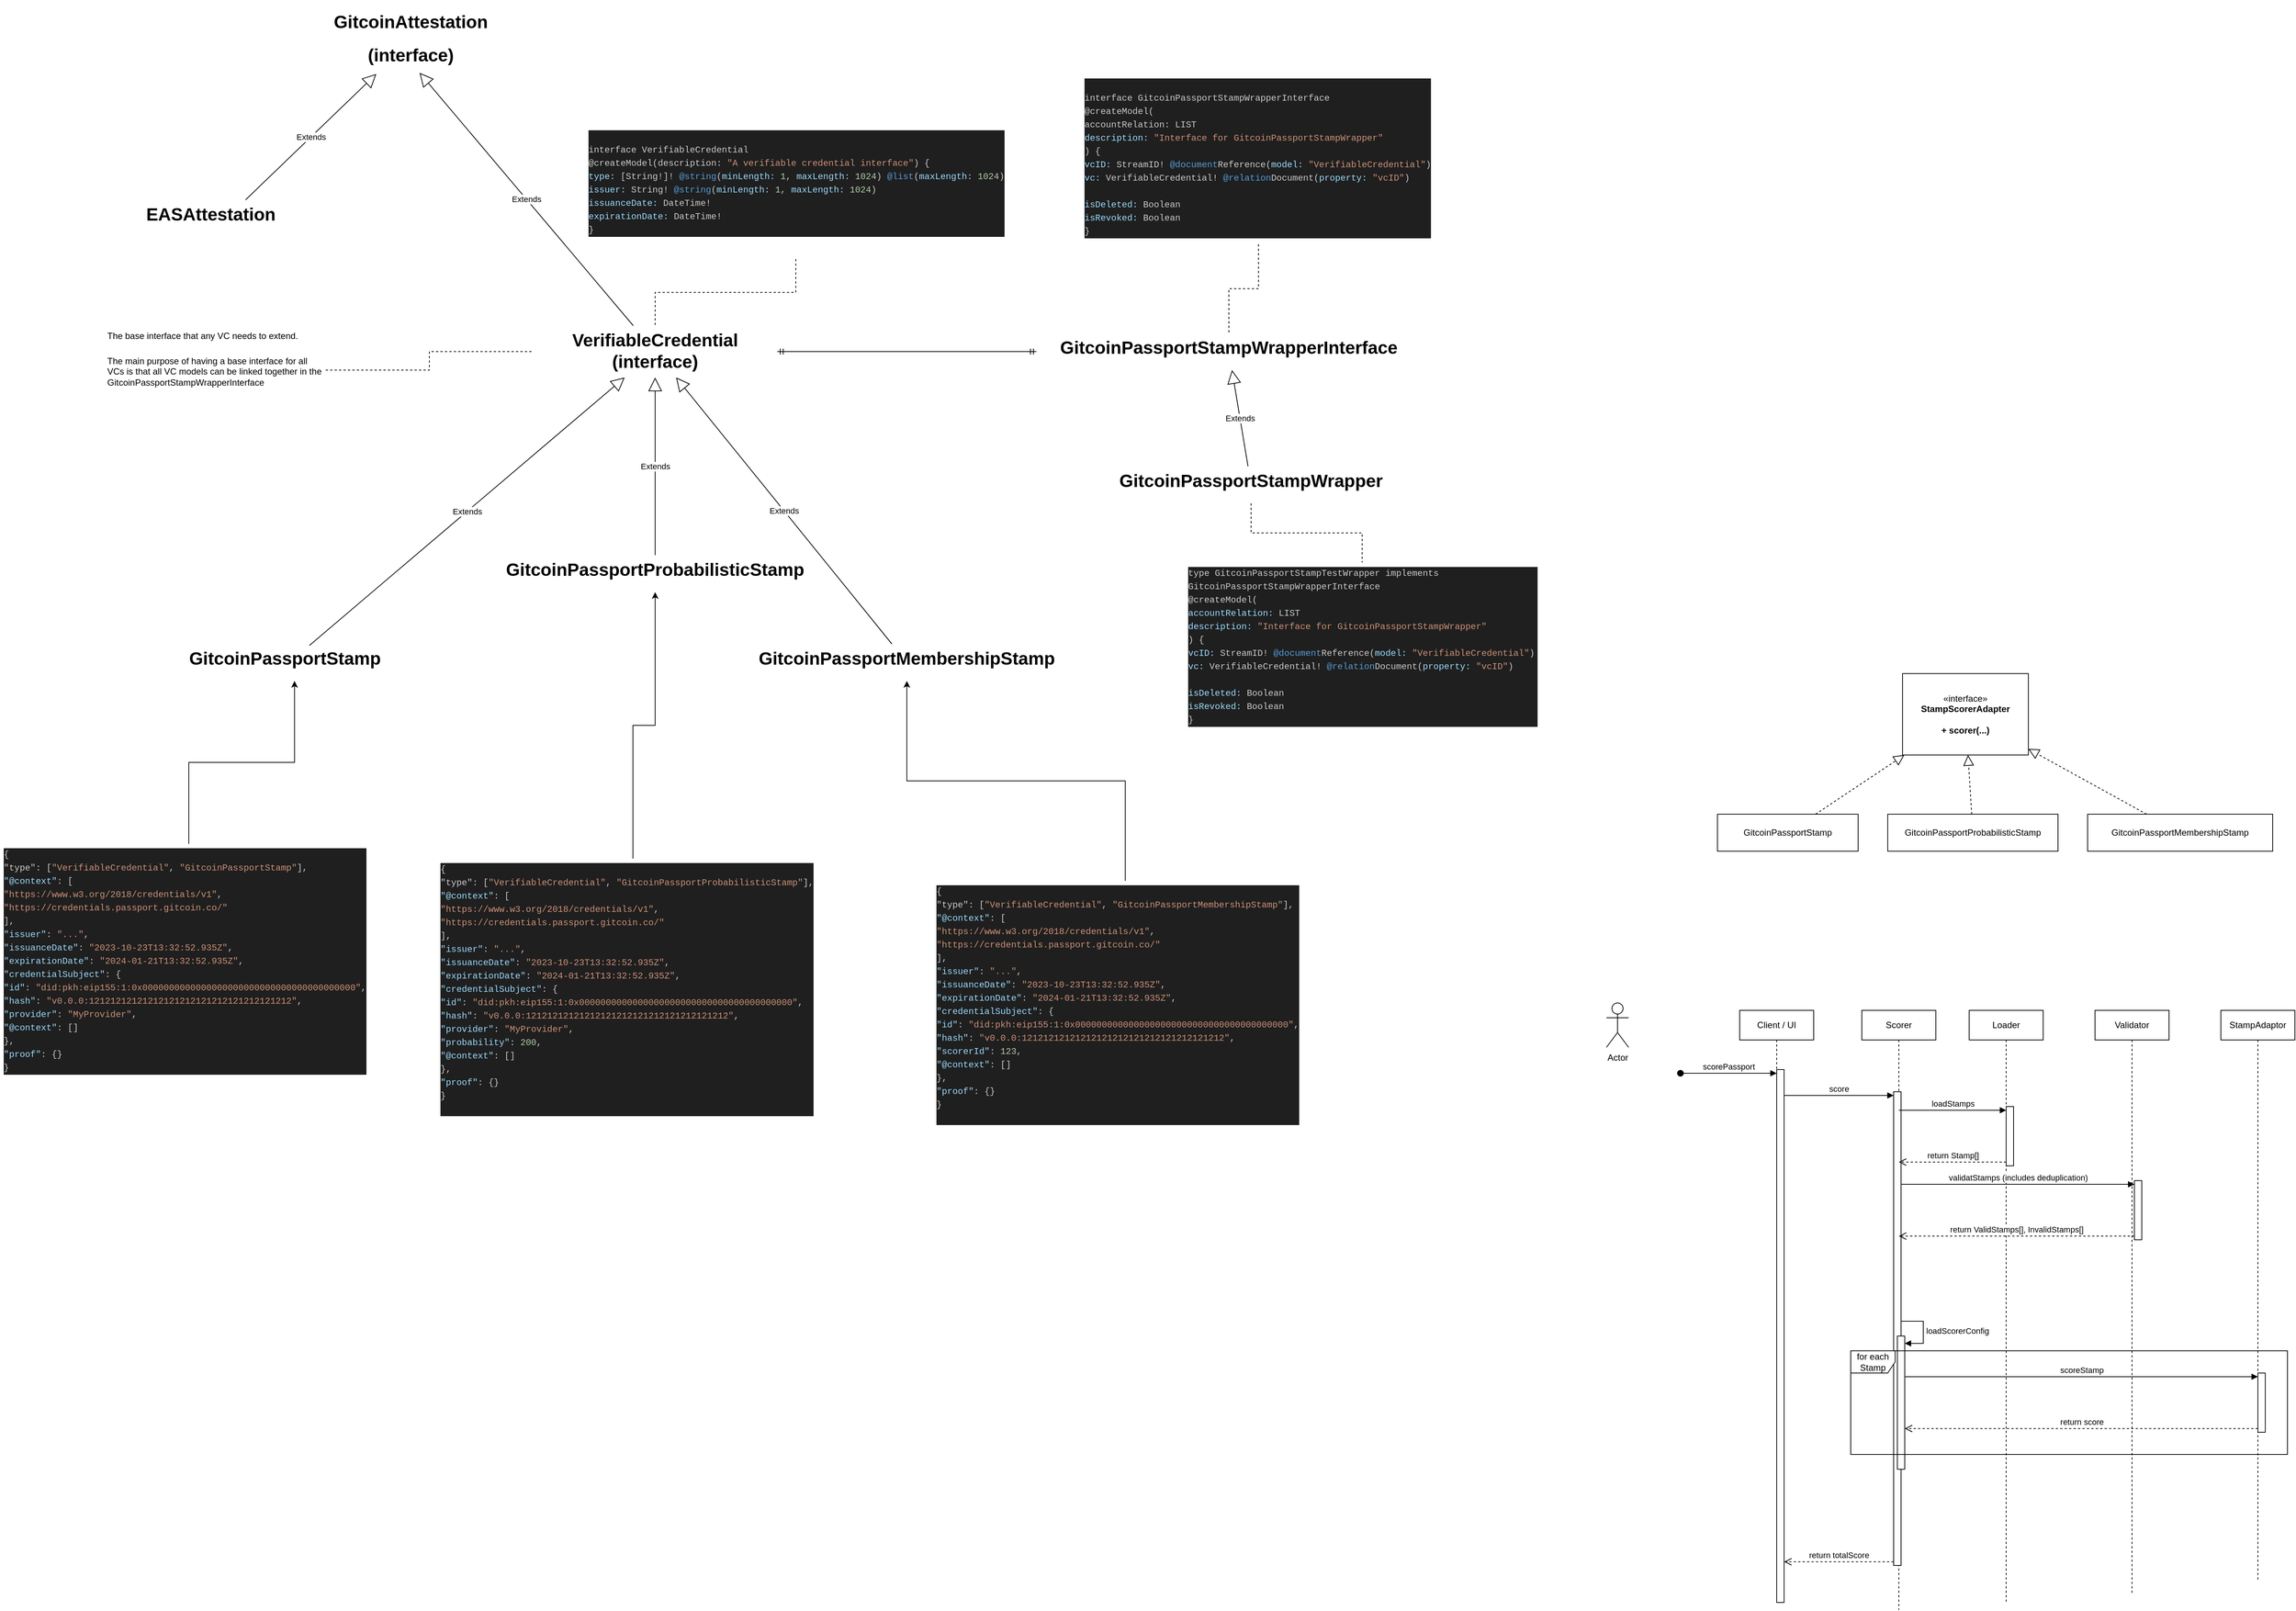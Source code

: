 <mxfile version="22.1.18" type="github">
  <diagram name="Page-1" id="BcgfTJ0X8TKIs5s7FbS6">
    <mxGraphModel dx="4186" dy="5746" grid="1" gridSize="10" guides="1" tooltips="1" connect="1" arrows="1" fold="1" page="1" pageScale="1" pageWidth="827" pageHeight="1169" math="0" shadow="0">
      <root>
        <mxCell id="0" />
        <mxCell id="1" parent="0" />
        <mxCell id="sczQXrT2d03yn4BrVYgI-1" value="&lt;h1&gt;VerifiableCredential&lt;br&gt;(interface)&lt;/h1&gt;" style="text;html=1;strokeColor=none;fillColor=none;spacing=5;spacingTop=-20;whiteSpace=wrap;overflow=hidden;rounded=0;align=center;" parent="1" vertex="1">
          <mxGeometry y="-1910" width="330" height="70" as="geometry" />
        </mxCell>
        <mxCell id="VoOq1-psez8wTUffjacl-1" value="&lt;h1&gt;GitcoinPassportStamp&lt;/h1&gt;" style="text;html=1;strokeColor=none;fillColor=none;spacing=5;spacingTop=-20;whiteSpace=wrap;overflow=hidden;rounded=0;align=center;" parent="1" vertex="1">
          <mxGeometry x="-500" y="-1480" width="330" height="50" as="geometry" />
        </mxCell>
        <mxCell id="VoOq1-psez8wTUffjacl-2" value="&lt;h1&gt;GitcoinPassportStampWrapperInterface&lt;/h1&gt;" style="text;html=1;strokeColor=none;fillColor=none;spacing=5;spacingTop=-20;whiteSpace=wrap;overflow=hidden;rounded=0;align=center;" parent="1" vertex="1">
          <mxGeometry x="680" y="-1900" width="520" height="50" as="geometry" />
        </mxCell>
        <mxCell id="VoOq1-psez8wTUffjacl-3" value="&lt;h1&gt;GitcoinPassportProbabilisticStamp&lt;/h1&gt;" style="text;html=1;strokeColor=none;fillColor=none;spacing=5;spacingTop=-20;whiteSpace=wrap;overflow=hidden;rounded=0;align=center;" parent="1" vertex="1">
          <mxGeometry x="-110" y="-1600" width="550" height="50" as="geometry" />
        </mxCell>
        <mxCell id="VoOq1-psez8wTUffjacl-5" value="&lt;h1&gt;GitcoinPassportMembershipStamp&lt;/h1&gt;" style="text;html=1;strokeColor=none;fillColor=none;spacing=5;spacingTop=-20;whiteSpace=wrap;overflow=hidden;rounded=0;align=center;" parent="1" vertex="1">
          <mxGeometry x="230" y="-1480" width="550" height="50" as="geometry" />
        </mxCell>
        <mxCell id="VoOq1-psez8wTUffjacl-14" value="&lt;h1&gt;&lt;div style=&quot;color: rgb(204, 204, 204); background-color: rgb(31, 31, 31); font-family: Menlo, Monaco, &amp;quot;Courier New&amp;quot;, monospace; font-weight: normal; font-size: 12px; line-height: 18px;&quot;&gt;&lt;div&gt;{&lt;/div&gt;&lt;div&gt;  &quot;type&quot;: [&lt;span style=&quot;color: #ce9178;&quot;&gt;&quot;VerifiableCredential&quot;&lt;/span&gt;, &lt;span style=&quot;color: #ce9178;&quot;&gt;&quot;GitcoinPassportStamp&quot;&lt;/span&gt;],&lt;/div&gt;&lt;div&gt;  &lt;span style=&quot;color: #9cdcfe;&quot;&gt;&quot;@context&quot;&lt;/span&gt;: [&lt;/div&gt;&lt;div&gt;    &lt;span style=&quot;color: #ce9178;&quot;&gt;&quot;https://www.w3.org/2018/credentials/v1&quot;&lt;/span&gt;,&lt;/div&gt;&lt;div&gt;    &lt;span style=&quot;color: #ce9178;&quot;&gt;&quot;https://credentials.passport.gitcoin.co/&quot;&lt;/span&gt;&lt;/div&gt;&lt;div&gt;  ],&lt;/div&gt;&lt;div&gt;  &lt;span style=&quot;color: #9cdcfe;&quot;&gt;&quot;issuer&quot;&lt;/span&gt;: &lt;span style=&quot;color: #ce9178;&quot;&gt;&quot;...&quot;&lt;/span&gt;,&lt;/div&gt;&lt;div&gt;  &lt;span style=&quot;color: #9cdcfe;&quot;&gt;&quot;issuanceDate&quot;&lt;/span&gt;: &lt;span style=&quot;color: #ce9178;&quot;&gt;&quot;2023-10-23T13:32:52.935Z&quot;&lt;/span&gt;,&lt;/div&gt;&lt;div&gt;  &lt;span style=&quot;color: #9cdcfe;&quot;&gt;&quot;expirationDate&quot;&lt;/span&gt;: &lt;span style=&quot;color: #ce9178;&quot;&gt;&quot;2024-01-21T13:32:52.935Z&quot;&lt;/span&gt;,&lt;/div&gt;&lt;div&gt;  &lt;span style=&quot;color: #9cdcfe;&quot;&gt;&quot;credentialSubject&quot;&lt;/span&gt;: {&lt;/div&gt;&lt;div&gt;    &lt;span style=&quot;color: #9cdcfe;&quot;&gt;&quot;id&quot;&lt;/span&gt;: &lt;span style=&quot;color: #ce9178;&quot;&gt;&quot;did:pkh:eip155:1:0x0000000000000000000000000000000000000000&quot;&lt;/span&gt;,&lt;/div&gt;&lt;div&gt;    &lt;span style=&quot;color: #9cdcfe;&quot;&gt;&quot;hash&quot;&lt;/span&gt;: &lt;span style=&quot;color: #ce9178;&quot;&gt;&quot;v0.0.0:12121212121212121212121212121212121212&quot;&lt;/span&gt;,&lt;/div&gt;&lt;div&gt;    &lt;span style=&quot;color: #9cdcfe;&quot;&gt;&quot;provider&quot;&lt;/span&gt;: &lt;span style=&quot;color: #ce9178;&quot;&gt;&quot;MyProvider&quot;&lt;/span&gt;,&lt;/div&gt;&lt;div&gt;    &lt;span style=&quot;color: #9cdcfe;&quot;&gt;&quot;@context&quot;&lt;/span&gt;: []&lt;/div&gt;&lt;div&gt;  },&lt;/div&gt;&lt;div&gt;  &lt;span style=&quot;color: #9cdcfe;&quot;&gt;&quot;proof&quot;&lt;/span&gt;: {}&lt;/div&gt;&lt;div&gt;}&lt;/div&gt;&lt;/div&gt;&lt;/h1&gt;" style="text;html=1;strokeColor=none;fillColor=none;spacing=5;spacingTop=-20;whiteSpace=wrap;overflow=hidden;rounded=0;" parent="1" vertex="1">
          <mxGeometry x="-720" y="-1210" width="510" height="335" as="geometry" />
        </mxCell>
        <mxCell id="VoOq1-psez8wTUffjacl-15" style="edgeStyle=orthogonalEdgeStyle;rounded=0;orthogonalLoop=1;jettySize=auto;html=1;entryX=0.539;entryY=1;entryDx=0;entryDy=0;entryPerimeter=0;" parent="1" source="VoOq1-psez8wTUffjacl-14" target="VoOq1-psez8wTUffjacl-1" edge="1">
          <mxGeometry relative="1" as="geometry" />
        </mxCell>
        <mxCell id="VoOq1-psez8wTUffjacl-17" style="edgeStyle=orthogonalEdgeStyle;rounded=0;orthogonalLoop=1;jettySize=auto;html=1;entryX=0.5;entryY=1;entryDx=0;entryDy=0;" parent="1" source="VoOq1-psez8wTUffjacl-16" target="VoOq1-psez8wTUffjacl-3" edge="1">
          <mxGeometry relative="1" as="geometry" />
        </mxCell>
        <mxCell id="VoOq1-psez8wTUffjacl-16" value="&lt;h1&gt;&lt;div style=&quot;color: rgb(204, 204, 204); background-color: rgb(31, 31, 31); font-family: Menlo, Monaco, &amp;quot;Courier New&amp;quot;, monospace; font-weight: normal; font-size: 12px; line-height: 18px;&quot;&gt;&lt;div&gt;{&lt;/div&gt;&lt;div&gt;  &quot;type&quot;: [&lt;span style=&quot;color: #ce9178;&quot;&gt;&quot;VerifiableCredential&quot;&lt;/span&gt;, &lt;span style=&quot;color: #ce9178;&quot;&gt;&quot;GitcoinPassportProbabilisticStamp&quot;&lt;/span&gt;],&lt;/div&gt;&lt;div&gt;  &lt;span style=&quot;color: #9cdcfe;&quot;&gt;&quot;@context&quot;&lt;/span&gt;: [&lt;/div&gt;&lt;div&gt;    &lt;span style=&quot;color: #ce9178;&quot;&gt;&quot;https://www.w3.org/2018/credentials/v1&quot;&lt;/span&gt;,&lt;/div&gt;&lt;div&gt;    &lt;span style=&quot;color: #ce9178;&quot;&gt;&quot;https://credentials.passport.gitcoin.co/&quot;&lt;/span&gt;&lt;/div&gt;&lt;div&gt;  ],&lt;/div&gt;&lt;div&gt;  &lt;span style=&quot;color: #9cdcfe;&quot;&gt;&quot;issuer&quot;&lt;/span&gt;: &lt;span style=&quot;color: #ce9178;&quot;&gt;&quot;...&quot;&lt;/span&gt;,&lt;/div&gt;&lt;div&gt;  &lt;span style=&quot;color: #9cdcfe;&quot;&gt;&quot;issuanceDate&quot;&lt;/span&gt;: &lt;span style=&quot;color: #ce9178;&quot;&gt;&quot;2023-10-23T13:32:52.935Z&quot;&lt;/span&gt;,&lt;/div&gt;&lt;div&gt;  &lt;span style=&quot;color: #9cdcfe;&quot;&gt;&quot;expirationDate&quot;&lt;/span&gt;: &lt;span style=&quot;color: #ce9178;&quot;&gt;&quot;2024-01-21T13:32:52.935Z&quot;&lt;/span&gt;,&lt;/div&gt;&lt;div&gt;  &lt;span style=&quot;color: #9cdcfe;&quot;&gt;&quot;credentialSubject&quot;&lt;/span&gt;: {&lt;/div&gt;&lt;div&gt;    &lt;span style=&quot;color: #9cdcfe;&quot;&gt;&quot;id&quot;&lt;/span&gt;: &lt;span style=&quot;color: #ce9178;&quot;&gt;&quot;did:pkh:eip155:1:0x0000000000000000000000000000000000000000&quot;&lt;/span&gt;,&lt;/div&gt;&lt;div&gt;    &lt;span style=&quot;color: #9cdcfe;&quot;&gt;&quot;hash&quot;&lt;/span&gt;: &lt;span style=&quot;color: #ce9178;&quot;&gt;&quot;v0.0.0:12121212121212121212121212121212121212&quot;&lt;/span&gt;,&lt;/div&gt;&lt;div&gt;    &lt;span style=&quot;color: #9cdcfe;&quot;&gt;&quot;provider&quot;&lt;/span&gt;: &lt;span style=&quot;color: #ce9178;&quot;&gt;&quot;MyProvider&quot;&lt;/span&gt;,&lt;/div&gt;&lt;div&gt;    &lt;span style=&quot;color: #9cdcfe;&quot;&gt;&quot;probability&quot;&lt;/span&gt;: &lt;span style=&quot;color: #b5cea8;&quot;&gt;200&lt;/span&gt;,&lt;/div&gt;&lt;div&gt;    &lt;span style=&quot;color: #9cdcfe;&quot;&gt;&quot;@context&quot;&lt;/span&gt;: []&lt;/div&gt;&lt;div&gt;  },&lt;/div&gt;&lt;div&gt;  &lt;span style=&quot;color: #9cdcfe;&quot;&gt;&quot;proof&quot;&lt;/span&gt;: {}&lt;/div&gt;&lt;div&gt;}&lt;/div&gt;&lt;br&gt;&lt;/div&gt;&lt;/h1&gt;" style="text;html=1;strokeColor=none;fillColor=none;spacing=5;spacingTop=-20;whiteSpace=wrap;overflow=hidden;rounded=0;" parent="1" vertex="1">
          <mxGeometry x="-130" y="-1190" width="530" height="370" as="geometry" />
        </mxCell>
        <mxCell id="VoOq1-psez8wTUffjacl-19" style="edgeStyle=orthogonalEdgeStyle;rounded=0;orthogonalLoop=1;jettySize=auto;html=1;" parent="1" source="VoOq1-psez8wTUffjacl-18" target="VoOq1-psez8wTUffjacl-5" edge="1">
          <mxGeometry relative="1" as="geometry" />
        </mxCell>
        <mxCell id="VoOq1-psez8wTUffjacl-18" value="&lt;h1&gt;&lt;div style=&quot;color: rgb(204, 204, 204); background-color: rgb(31, 31, 31); font-family: Menlo, Monaco, &amp;quot;Courier New&amp;quot;, monospace; font-weight: normal; font-size: 12px; line-height: 18px;&quot;&gt;&lt;div&gt;{&lt;/div&gt;&lt;div&gt;  &quot;type&quot;: [&lt;span style=&quot;color: #ce9178;&quot;&gt;&quot;VerifiableCredential&quot;&lt;/span&gt;, &lt;span style=&quot;color: #ce9178;&quot;&gt;&quot;GitcoinPassportMembershipStamp&quot;&lt;/span&gt;],&lt;/div&gt;&lt;div&gt;  &lt;span style=&quot;color: #9cdcfe;&quot;&gt;&quot;@context&quot;&lt;/span&gt;: [&lt;/div&gt;&lt;div&gt;    &lt;span style=&quot;color: #ce9178;&quot;&gt;&quot;https://www.w3.org/2018/credentials/v1&quot;&lt;/span&gt;,&lt;/div&gt;&lt;div&gt;    &lt;span style=&quot;color: #ce9178;&quot;&gt;&quot;https://credentials.passport.gitcoin.co/&quot;&lt;/span&gt;&lt;/div&gt;&lt;div&gt;  ],&lt;/div&gt;&lt;div&gt;  &lt;span style=&quot;color: #9cdcfe;&quot;&gt;&quot;issuer&quot;&lt;/span&gt;: &lt;span style=&quot;color: #ce9178;&quot;&gt;&quot;...&quot;&lt;/span&gt;,&lt;/div&gt;&lt;div&gt;  &lt;span style=&quot;color: #9cdcfe;&quot;&gt;&quot;issuanceDate&quot;&lt;/span&gt;: &lt;span style=&quot;color: #ce9178;&quot;&gt;&quot;2023-10-23T13:32:52.935Z&quot;&lt;/span&gt;,&lt;/div&gt;&lt;div&gt;  &lt;span style=&quot;color: #9cdcfe;&quot;&gt;&quot;expirationDate&quot;&lt;/span&gt;: &lt;span style=&quot;color: #ce9178;&quot;&gt;&quot;2024-01-21T13:32:52.935Z&quot;&lt;/span&gt;,&lt;/div&gt;&lt;div&gt;  &lt;span style=&quot;color: #9cdcfe;&quot;&gt;&quot;credentialSubject&quot;&lt;/span&gt;: {&lt;/div&gt;&lt;div&gt;    &lt;span style=&quot;color: #9cdcfe;&quot;&gt;&quot;id&quot;&lt;/span&gt;: &lt;span style=&quot;color: #ce9178;&quot;&gt;&quot;did:pkh:eip155:1:0x0000000000000000000000000000000000000000&quot;&lt;/span&gt;,&lt;/div&gt;&lt;div&gt;    &lt;span style=&quot;color: #9cdcfe;&quot;&gt;&quot;hash&quot;&lt;/span&gt;: &lt;span style=&quot;color: #ce9178;&quot;&gt;&quot;v0.0.0:12121212121212121212121212121212121212&quot;&lt;/span&gt;,&lt;/div&gt;&lt;div&gt;    &lt;span style=&quot;color: #9cdcfe;&quot;&gt;&quot;scorerId&quot;&lt;/span&gt;: &lt;span style=&quot;color: #b5cea8;&quot;&gt;123&lt;/span&gt;,&lt;/div&gt;&lt;div&gt;    &lt;span style=&quot;color: #9cdcfe;&quot;&gt;&quot;@context&quot;&lt;/span&gt;: []&lt;/div&gt;&lt;div&gt;  },&lt;/div&gt;&lt;div&gt;  &lt;span style=&quot;color: #9cdcfe;&quot;&gt;&quot;proof&quot;&lt;/span&gt;: {}&lt;/div&gt;&lt;div&gt;}&lt;/div&gt;&lt;br&gt;&lt;/div&gt;&lt;/h1&gt;" style="text;html=1;strokeColor=none;fillColor=none;spacing=5;spacingTop=-20;whiteSpace=wrap;overflow=hidden;rounded=0;" parent="1" vertex="1">
          <mxGeometry x="540" y="-1160" width="520" height="340" as="geometry" />
        </mxCell>
        <mxCell id="VoOq1-psez8wTUffjacl-21" style="edgeStyle=orthogonalEdgeStyle;rounded=0;orthogonalLoop=1;jettySize=auto;html=1;endArrow=none;endFill=0;dashed=1;" parent="1" source="VoOq1-psez8wTUffjacl-20" target="sczQXrT2d03yn4BrVYgI-1" edge="1">
          <mxGeometry relative="1" as="geometry" />
        </mxCell>
        <mxCell id="VoOq1-psez8wTUffjacl-20" value="&lt;h1&gt;&lt;span style=&quot;background-color: initial; font-size: 12px; font-weight: normal;&quot;&gt;The base interface that any VC needs to extend.&lt;/span&gt;&lt;br&gt;&lt;/h1&gt;&lt;div&gt;&lt;span style=&quot;background-color: initial; font-size: 12px; font-weight: normal;&quot;&gt;The main purpose of having a base interface for all VCs is that all VC models can be linked together in the GitcoinPassportStampWrapperInterface&lt;/span&gt;&lt;/div&gt;" style="text;html=1;strokeColor=none;fillColor=none;spacing=5;spacingTop=-20;whiteSpace=wrap;overflow=hidden;rounded=0;" parent="1" vertex="1">
          <mxGeometry x="-580" y="-1920" width="300" height="140" as="geometry" />
        </mxCell>
        <mxCell id="VoOq1-psez8wTUffjacl-23" style="edgeStyle=orthogonalEdgeStyle;rounded=0;orthogonalLoop=1;jettySize=auto;html=1;endArrow=none;endFill=0;dashed=1;" parent="1" source="VoOq1-psez8wTUffjacl-22" target="sczQXrT2d03yn4BrVYgI-1" edge="1">
          <mxGeometry relative="1" as="geometry" />
        </mxCell>
        <mxCell id="VoOq1-psez8wTUffjacl-22" value="&lt;h1&gt;&lt;div style=&quot;color: rgb(204, 204, 204); background-color: rgb(31, 31, 31); font-family: Menlo, Monaco, &amp;quot;Courier New&amp;quot;, monospace; font-weight: normal; font-size: 12px; line-height: 18px;&quot;&gt;&lt;br&gt;&lt;div&gt;interface VerifiableCredential&lt;/div&gt;&lt;div&gt;  @createModel(description: &lt;span style=&quot;color: #ce9178;&quot;&gt;&quot;A verifiable credential interface&quot;&lt;/span&gt;) {&lt;/div&gt;&lt;div&gt;  &lt;span style=&quot;color: #9cdcfe;&quot;&gt;type:&lt;/span&gt; [String!]! &lt;span style=&quot;color: #569cd6;&quot;&gt;@string&lt;/span&gt;(&lt;span style=&quot;color: #9cdcfe;&quot;&gt;minLength:&lt;/span&gt; &lt;span style=&quot;color: #b5cea8;&quot;&gt;1&lt;/span&gt;, &lt;span style=&quot;color: #9cdcfe;&quot;&gt;maxLength:&lt;/span&gt; &lt;span style=&quot;color: #b5cea8;&quot;&gt;1024&lt;/span&gt;) &lt;span style=&quot;color: #569cd6;&quot;&gt;@list&lt;/span&gt;(&lt;span style=&quot;color: #9cdcfe;&quot;&gt;maxLength:&lt;/span&gt; &lt;span style=&quot;color: #b5cea8;&quot;&gt;1024&lt;/span&gt;)&lt;/div&gt;&lt;div&gt;  &lt;span style=&quot;color: #9cdcfe;&quot;&gt;issuer:&lt;/span&gt; String! &lt;span style=&quot;color: #569cd6;&quot;&gt;@string&lt;/span&gt;(&lt;span style=&quot;color: #9cdcfe;&quot;&gt;minLength:&lt;/span&gt; &lt;span style=&quot;color: #b5cea8;&quot;&gt;1&lt;/span&gt;, &lt;span style=&quot;color: #9cdcfe;&quot;&gt;maxLength:&lt;/span&gt; &lt;span style=&quot;color: #b5cea8;&quot;&gt;1024&lt;/span&gt;)&lt;/div&gt;&lt;div&gt;  &lt;span style=&quot;color: #9cdcfe;&quot;&gt;issuanceDate:&lt;/span&gt; DateTime!&lt;/div&gt;&lt;div&gt;  &lt;span style=&quot;color: #9cdcfe;&quot;&gt;expirationDate:&lt;/span&gt; DateTime!&lt;/div&gt;&lt;div&gt;}&lt;/div&gt;&lt;/div&gt;&lt;/h1&gt;" style="text;html=1;strokeColor=none;fillColor=none;spacing=5;spacingTop=-20;whiteSpace=wrap;overflow=hidden;rounded=0;" parent="1" vertex="1">
          <mxGeometry x="70" y="-2180" width="570" height="180" as="geometry" />
        </mxCell>
        <mxCell id="VoOq1-psez8wTUffjacl-24" value="" style="edgeStyle=entityRelationEdgeStyle;fontSize=12;html=1;endArrow=ERmandOne;startArrow=ERmandOne;rounded=0;" parent="1" source="sczQXrT2d03yn4BrVYgI-1" target="VoOq1-psez8wTUffjacl-2" edge="1">
          <mxGeometry width="100" height="100" relative="1" as="geometry">
            <mxPoint x="430" y="-1930" as="sourcePoint" />
            <mxPoint x="530" y="-2030" as="targetPoint" />
          </mxGeometry>
        </mxCell>
        <mxCell id="VoOq1-psez8wTUffjacl-25" value="Extends" style="endArrow=block;endSize=16;endFill=0;html=1;rounded=0;entryX=0.5;entryY=1;entryDx=0;entryDy=0;" parent="1" source="VoOq1-psez8wTUffjacl-3" target="sczQXrT2d03yn4BrVYgI-1" edge="1">
          <mxGeometry width="160" relative="1" as="geometry">
            <mxPoint x="-190" y="-1650" as="sourcePoint" />
            <mxPoint x="-30" y="-1650" as="targetPoint" />
          </mxGeometry>
        </mxCell>
        <mxCell id="VoOq1-psez8wTUffjacl-26" value="Extends" style="endArrow=block;endSize=16;endFill=0;html=1;rounded=0;" parent="1" source="VoOq1-psez8wTUffjacl-5" target="sczQXrT2d03yn4BrVYgI-1" edge="1">
          <mxGeometry width="160" relative="1" as="geometry">
            <mxPoint x="175" y="-1590" as="sourcePoint" />
            <mxPoint x="175" y="-1830" as="targetPoint" />
          </mxGeometry>
        </mxCell>
        <mxCell id="VoOq1-psez8wTUffjacl-27" value="Extends" style="endArrow=block;endSize=16;endFill=0;html=1;rounded=0;exitX=0.6;exitY=0.04;exitDx=0;exitDy=0;exitPerimeter=0;" parent="1" source="VoOq1-psez8wTUffjacl-1" target="sczQXrT2d03yn4BrVYgI-1" edge="1">
          <mxGeometry width="160" relative="1" as="geometry">
            <mxPoint x="495" y="-1470" as="sourcePoint" />
            <mxPoint x="203" y="-1830" as="targetPoint" />
          </mxGeometry>
        </mxCell>
        <mxCell id="VoOq1-psez8wTUffjacl-28" value="&lt;h1&gt;&lt;div style=&quot;color: rgb(204, 204, 204); background-color: rgb(31, 31, 31); font-family: Menlo, Monaco, &amp;quot;Courier New&amp;quot;, monospace; font-weight: normal; font-size: 12px; line-height: 18px;&quot;&gt;&lt;br&gt;&lt;div&gt;interface GitcoinPassportStampWrapperInterface&lt;/div&gt;&lt;div&gt;  @createModel(&lt;/div&gt;&lt;div&gt;    accountRelation: LIST&lt;/div&gt;&lt;div&gt;    &lt;span style=&quot;color: #9cdcfe;&quot;&gt;description:&lt;/span&gt; &lt;span style=&quot;color: #ce9178;&quot;&gt;&quot;Interface for GitcoinPassportStampWrapper&quot;&lt;/span&gt;&lt;/div&gt;&lt;div&gt;  ) {&lt;/div&gt;&lt;div&gt;  &lt;span style=&quot;color: #9cdcfe;&quot;&gt;vcID:&lt;/span&gt; StreamID! &lt;span style=&quot;color: #569cd6;&quot;&gt;@document&lt;/span&gt;Reference(&lt;span style=&quot;color: #9cdcfe;&quot;&gt;model:&lt;/span&gt; &lt;span style=&quot;color: #ce9178;&quot;&gt;&quot;VerifiableCredential&quot;&lt;/span&gt;)&lt;/div&gt;&lt;div&gt;  &lt;span style=&quot;color: #9cdcfe;&quot;&gt;vc:&lt;/span&gt; VerifiableCredential! &lt;span style=&quot;color: #569cd6;&quot;&gt;@relation&lt;/span&gt;Document(&lt;span style=&quot;color: #9cdcfe;&quot;&gt;property:&lt;/span&gt; &lt;span style=&quot;color: #ce9178;&quot;&gt;&quot;vcID&quot;&lt;/span&gt;)&lt;/div&gt;&lt;br&gt;&lt;div&gt;  &lt;span style=&quot;color: #9cdcfe;&quot;&gt;isDeleted:&lt;/span&gt; Boolean&lt;/div&gt;&lt;div&gt;  &lt;span style=&quot;color: #9cdcfe;&quot;&gt;isRevoked:&lt;/span&gt; Boolean&lt;/div&gt;&lt;div&gt;}&lt;/div&gt;&lt;/div&gt;&lt;/h1&gt;" style="text;html=1;strokeColor=none;fillColor=none;spacing=5;spacingTop=-20;whiteSpace=wrap;overflow=hidden;rounded=0;" parent="1" vertex="1">
          <mxGeometry x="740" y="-2250" width="480" height="230" as="geometry" />
        </mxCell>
        <mxCell id="VoOq1-psez8wTUffjacl-29" value="Extends" style="endArrow=block;endSize=16;endFill=0;html=1;rounded=0;" parent="1" source="VoOq1-psez8wTUffjacl-30" target="VoOq1-psez8wTUffjacl-2" edge="1">
          <mxGeometry width="160" relative="1" as="geometry">
            <mxPoint x="495" y="-1470" as="sourcePoint" />
            <mxPoint x="203" y="-1830" as="targetPoint" />
          </mxGeometry>
        </mxCell>
        <mxCell id="VoOq1-psez8wTUffjacl-30" value="&lt;h1&gt;GitcoinPassportStampWrapper&lt;/h1&gt;&lt;div&gt;&lt;br&gt;&lt;/div&gt;" style="text;html=1;strokeColor=none;fillColor=none;spacing=5;spacingTop=-20;whiteSpace=wrap;overflow=hidden;rounded=0;align=center;" parent="1" vertex="1">
          <mxGeometry x="710" y="-1720" width="520" height="50" as="geometry" />
        </mxCell>
        <mxCell id="VoOq1-psez8wTUffjacl-31" style="edgeStyle=orthogonalEdgeStyle;rounded=0;orthogonalLoop=1;jettySize=auto;html=1;endArrow=none;endFill=0;dashed=1;" parent="1" source="VoOq1-psez8wTUffjacl-28" target="VoOq1-psez8wTUffjacl-2" edge="1">
          <mxGeometry relative="1" as="geometry">
            <mxPoint x="1011" y="-1950" as="sourcePoint" />
            <mxPoint x="1171" y="-1820" as="targetPoint" />
          </mxGeometry>
        </mxCell>
        <mxCell id="VoOq1-psez8wTUffjacl-32" value="&lt;h1&gt;&lt;div style=&quot;color: rgb(204, 204, 204); background-color: rgb(31, 31, 31); font-family: Menlo, Monaco, &amp;quot;Courier New&amp;quot;, monospace; font-weight: normal; font-size: 12px; line-height: 18px;&quot;&gt;&lt;div style=&quot;line-height: 18px;&quot;&gt;&lt;div&gt;type GitcoinPassportStampTestWrapper implements GitcoinPassportStampWrapperInterface&lt;/div&gt;&lt;div&gt;  @createModel(&lt;/div&gt;&lt;div&gt;    &lt;span style=&quot;color: #9cdcfe;&quot;&gt;accountRelation:&lt;/span&gt; LIST&lt;/div&gt;&lt;div&gt;    &lt;span style=&quot;color: #9cdcfe;&quot;&gt;description:&lt;/span&gt; &lt;span style=&quot;color: #ce9178;&quot;&gt;&quot;Interface for GitcoinPassportStampWrapper&quot;&lt;/span&gt;&lt;/div&gt;&lt;div&gt;  ) {&lt;/div&gt;&lt;div&gt;  &lt;span style=&quot;color: #9cdcfe;&quot;&gt;vcID:&lt;/span&gt; StreamID! &lt;span style=&quot;color: #569cd6;&quot;&gt;@document&lt;/span&gt;Reference(&lt;span style=&quot;color: #9cdcfe;&quot;&gt;model:&lt;/span&gt; &lt;span style=&quot;color: #ce9178;&quot;&gt;&quot;VerifiableCredential&quot;&lt;/span&gt;)&lt;/div&gt;&lt;div&gt;  &lt;span style=&quot;color: #9cdcfe;&quot;&gt;vc:&lt;/span&gt; VerifiableCredential! &lt;span style=&quot;color: #569cd6;&quot;&gt;@relation&lt;/span&gt;Document(&lt;span style=&quot;color: #9cdcfe;&quot;&gt;property:&lt;/span&gt; &lt;span style=&quot;color: #ce9178;&quot;&gt;&quot;vcID&quot;&lt;/span&gt;)&lt;/div&gt;&lt;br&gt;&lt;div&gt;  &lt;span style=&quot;color: #9cdcfe;&quot;&gt;isDeleted:&lt;/span&gt; Boolean&lt;/div&gt;&lt;div&gt;  &lt;span style=&quot;color: #9cdcfe;&quot;&gt;isRevoked:&lt;/span&gt; Boolean&lt;/div&gt;&lt;div&gt;}&lt;/div&gt;&lt;/div&gt;&lt;/div&gt;&lt;/h1&gt;" style="text;html=1;strokeColor=none;fillColor=none;spacing=5;spacingTop=-20;whiteSpace=wrap;overflow=hidden;rounded=0;" parent="1" vertex="1">
          <mxGeometry x="880" y="-1590" width="480" height="230" as="geometry" />
        </mxCell>
        <mxCell id="VoOq1-psez8wTUffjacl-33" style="edgeStyle=orthogonalEdgeStyle;rounded=0;orthogonalLoop=1;jettySize=auto;html=1;endArrow=none;endFill=0;dashed=1;" parent="1" source="VoOq1-psez8wTUffjacl-30" target="VoOq1-psez8wTUffjacl-32" edge="1">
          <mxGeometry relative="1" as="geometry">
            <mxPoint x="990" y="-2010" as="sourcePoint" />
            <mxPoint x="950" y="-1890" as="targetPoint" />
          </mxGeometry>
        </mxCell>
        <mxCell id="VoOq1-psez8wTUffjacl-37" value="Actor" style="shape=umlActor;verticalLabelPosition=bottom;verticalAlign=top;html=1;" parent="1" vertex="1">
          <mxGeometry x="1450" y="-995" width="30" height="60" as="geometry" />
        </mxCell>
        <mxCell id="VoOq1-psez8wTUffjacl-38" value="Scorer" style="shape=umlLifeline;perimeter=lifelinePerimeter;whiteSpace=wrap;html=1;container=1;dropTarget=0;collapsible=0;recursiveResize=0;outlineConnect=0;portConstraint=eastwest;newEdgeStyle={&quot;curved&quot;:0,&quot;rounded&quot;:0};" parent="1" vertex="1">
          <mxGeometry x="1795" y="-985" width="100" height="810" as="geometry" />
        </mxCell>
        <mxCell id="VoOq1-psez8wTUffjacl-46" value="" style="html=1;points=[[0,0,0,0,5],[0,1,0,0,-5],[1,0,0,0,5],[1,1,0,0,-5]];perimeter=orthogonalPerimeter;outlineConnect=0;targetShapes=umlLifeline;portConstraint=eastwest;newEdgeStyle={&quot;curved&quot;:0,&quot;rounded&quot;:0};" parent="VoOq1-psez8wTUffjacl-38" vertex="1">
          <mxGeometry x="43" y="110" width="10" height="640" as="geometry" />
        </mxCell>
        <mxCell id="VoOq1-psez8wTUffjacl-58" value="" style="html=1;points=[[0,0,0,0,5],[0,1,0,0,-5],[1,0,0,0,5],[1,1,0,0,-5]];perimeter=orthogonalPerimeter;outlineConnect=0;targetShapes=umlLifeline;portConstraint=eastwest;newEdgeStyle={&quot;curved&quot;:0,&quot;rounded&quot;:0};" parent="VoOq1-psez8wTUffjacl-38" vertex="1">
          <mxGeometry x="48" y="440" width="10" height="180" as="geometry" />
        </mxCell>
        <mxCell id="VoOq1-psez8wTUffjacl-59" value="loadScorerConfig" style="html=1;align=left;spacingLeft=2;endArrow=block;rounded=0;edgeStyle=orthogonalEdgeStyle;curved=0;rounded=0;" parent="VoOq1-psez8wTUffjacl-38" target="VoOq1-psez8wTUffjacl-58" edge="1">
          <mxGeometry relative="1" as="geometry">
            <mxPoint x="53" y="420" as="sourcePoint" />
            <Array as="points">
              <mxPoint x="83" y="450" />
            </Array>
          </mxGeometry>
        </mxCell>
        <mxCell id="VoOq1-psez8wTUffjacl-39" value="Loader" style="shape=umlLifeline;perimeter=lifelinePerimeter;whiteSpace=wrap;html=1;container=1;dropTarget=0;collapsible=0;recursiveResize=0;outlineConnect=0;portConstraint=eastwest;newEdgeStyle={&quot;curved&quot;:0,&quot;rounded&quot;:0};" parent="1" vertex="1">
          <mxGeometry x="1940" y="-985" width="100" height="800" as="geometry" />
        </mxCell>
        <mxCell id="VoOq1-psez8wTUffjacl-51" value="" style="html=1;points=[[0,0,0,0,5],[0,1,0,0,-5],[1,0,0,0,5],[1,1,0,0,-5]];perimeter=orthogonalPerimeter;outlineConnect=0;targetShapes=umlLifeline;portConstraint=eastwest;newEdgeStyle={&quot;curved&quot;:0,&quot;rounded&quot;:0};" parent="VoOq1-psez8wTUffjacl-39" vertex="1">
          <mxGeometry x="50" y="130" width="10" height="80" as="geometry" />
        </mxCell>
        <mxCell id="VoOq1-psez8wTUffjacl-40" value="Validator" style="shape=umlLifeline;perimeter=lifelinePerimeter;whiteSpace=wrap;html=1;container=1;dropTarget=0;collapsible=0;recursiveResize=0;outlineConnect=0;portConstraint=eastwest;newEdgeStyle={&quot;curved&quot;:0,&quot;rounded&quot;:0};" parent="1" vertex="1">
          <mxGeometry x="2110" y="-985" width="100" height="790" as="geometry" />
        </mxCell>
        <mxCell id="VoOq1-psez8wTUffjacl-55" value="" style="html=1;points=[[0,0,0,0,5],[0,1,0,0,-5],[1,0,0,0,5],[1,1,0,0,-5]];perimeter=orthogonalPerimeter;outlineConnect=0;targetShapes=umlLifeline;portConstraint=eastwest;newEdgeStyle={&quot;curved&quot;:0,&quot;rounded&quot;:0};" parent="VoOq1-psez8wTUffjacl-40" vertex="1">
          <mxGeometry x="53.19" y="230" width="10" height="80" as="geometry" />
        </mxCell>
        <mxCell id="VoOq1-psez8wTUffjacl-56" value="validatStamps (includes deduplication)" style="html=1;verticalAlign=bottom;endArrow=block;curved=0;rounded=0;entryX=0;entryY=0;entryDx=0;entryDy=5;" parent="VoOq1-psez8wTUffjacl-40" target="VoOq1-psez8wTUffjacl-55" edge="1">
          <mxGeometry relative="1" as="geometry">
            <mxPoint x="-262.0" y="235" as="sourcePoint" />
          </mxGeometry>
        </mxCell>
        <mxCell id="VoOq1-psez8wTUffjacl-41" value="StampAdaptor" style="shape=umlLifeline;perimeter=lifelinePerimeter;whiteSpace=wrap;html=1;container=1;dropTarget=0;collapsible=0;recursiveResize=0;outlineConnect=0;portConstraint=eastwest;newEdgeStyle={&quot;curved&quot;:0,&quot;rounded&quot;:0};" parent="1" vertex="1">
          <mxGeometry x="2280" y="-985" width="100" height="770" as="geometry" />
        </mxCell>
        <mxCell id="VoOq1-psez8wTUffjacl-63" value="" style="html=1;points=[[0,0,0,0,5],[0,1,0,0,-5],[1,0,0,0,5],[1,1,0,0,-5]];perimeter=orthogonalPerimeter;outlineConnect=0;targetShapes=umlLifeline;portConstraint=eastwest;newEdgeStyle={&quot;curved&quot;:0,&quot;rounded&quot;:0};" parent="VoOq1-psez8wTUffjacl-41" vertex="1">
          <mxGeometry x="50" y="490" width="10" height="80" as="geometry" />
        </mxCell>
        <mxCell id="VoOq1-psez8wTUffjacl-42" value="Client / UI" style="shape=umlLifeline;perimeter=lifelinePerimeter;whiteSpace=wrap;html=1;container=1;dropTarget=0;collapsible=0;recursiveResize=0;outlineConnect=0;portConstraint=eastwest;newEdgeStyle={&quot;curved&quot;:0,&quot;rounded&quot;:0};" parent="1" vertex="1">
          <mxGeometry x="1630" y="-985" width="100" height="800" as="geometry" />
        </mxCell>
        <mxCell id="VoOq1-psez8wTUffjacl-43" value="" style="html=1;points=[[0,0,0,0,5],[0,1,0,0,-5],[1,0,0,0,5],[1,1,0,0,-5]];perimeter=orthogonalPerimeter;outlineConnect=0;targetShapes=umlLifeline;portConstraint=eastwest;newEdgeStyle={&quot;curved&quot;:0,&quot;rounded&quot;:0};" parent="VoOq1-psez8wTUffjacl-42" vertex="1">
          <mxGeometry x="50" y="80" width="10" height="720" as="geometry" />
        </mxCell>
        <mxCell id="VoOq1-psez8wTUffjacl-44" value="scorePassport" style="html=1;verticalAlign=bottom;startArrow=oval;endArrow=block;startSize=8;curved=0;rounded=0;entryX=0;entryY=0;entryDx=0;entryDy=5;" parent="VoOq1-psez8wTUffjacl-42" target="VoOq1-psez8wTUffjacl-43" edge="1">
          <mxGeometry relative="1" as="geometry">
            <mxPoint x="-80" y="85" as="sourcePoint" />
          </mxGeometry>
        </mxCell>
        <mxCell id="VoOq1-psez8wTUffjacl-47" value="score" style="html=1;verticalAlign=bottom;endArrow=block;curved=0;rounded=0;entryX=0;entryY=0;entryDx=0;entryDy=5;" parent="1" source="VoOq1-psez8wTUffjacl-43" target="VoOq1-psez8wTUffjacl-46" edge="1">
          <mxGeometry relative="1" as="geometry">
            <mxPoint x="1768" y="-879" as="sourcePoint" />
          </mxGeometry>
        </mxCell>
        <mxCell id="VoOq1-psez8wTUffjacl-48" value="return totalScore" style="html=1;verticalAlign=bottom;endArrow=open;dashed=1;endSize=8;curved=0;rounded=0;exitX=0;exitY=1;exitDx=0;exitDy=-5;" parent="1" source="VoOq1-psez8wTUffjacl-46" target="VoOq1-psez8wTUffjacl-43" edge="1">
          <mxGeometry relative="1" as="geometry">
            <mxPoint x="1768" y="-809" as="targetPoint" />
          </mxGeometry>
        </mxCell>
        <mxCell id="VoOq1-psez8wTUffjacl-52" value="loadStamps" style="html=1;verticalAlign=bottom;endArrow=block;curved=0;rounded=0;entryX=0;entryY=0;entryDx=0;entryDy=5;" parent="1" source="VoOq1-psez8wTUffjacl-38" target="VoOq1-psez8wTUffjacl-51" edge="1">
          <mxGeometry relative="1" as="geometry">
            <mxPoint x="1920" y="-850" as="sourcePoint" />
          </mxGeometry>
        </mxCell>
        <mxCell id="VoOq1-psez8wTUffjacl-53" value="return Stamp[]" style="html=1;verticalAlign=bottom;endArrow=open;dashed=1;endSize=8;curved=0;rounded=0;exitX=0;exitY=1;exitDx=0;exitDy=-5;" parent="1" source="VoOq1-psez8wTUffjacl-51" target="VoOq1-psez8wTUffjacl-38" edge="1">
          <mxGeometry relative="1" as="geometry">
            <mxPoint x="1920" y="-780" as="targetPoint" />
          </mxGeometry>
        </mxCell>
        <mxCell id="VoOq1-psez8wTUffjacl-57" value="return ValidStamps[], InvalidStamps[]" style="html=1;verticalAlign=bottom;endArrow=open;dashed=1;endSize=8;curved=0;rounded=0;exitX=0;exitY=1;exitDx=0;exitDy=-5;" parent="1" source="VoOq1-psez8wTUffjacl-55" target="VoOq1-psez8wTUffjacl-38" edge="1">
          <mxGeometry relative="1" as="geometry">
            <mxPoint x="2093.19" y="-670" as="targetPoint" />
          </mxGeometry>
        </mxCell>
        <mxCell id="VoOq1-psez8wTUffjacl-62" value="for each Stamp" style="shape=umlFrame;whiteSpace=wrap;html=1;pointerEvents=0;" parent="1" vertex="1">
          <mxGeometry x="1780" y="-525" width="590" height="140" as="geometry" />
        </mxCell>
        <mxCell id="VoOq1-psez8wTUffjacl-64" value="scoreStamp" style="html=1;verticalAlign=bottom;endArrow=block;curved=0;rounded=0;entryX=0;entryY=0;entryDx=0;entryDy=5;" parent="1" source="VoOq1-psez8wTUffjacl-58" target="VoOq1-psez8wTUffjacl-63" edge="1">
          <mxGeometry relative="1" as="geometry">
            <mxPoint x="2260" y="-490" as="sourcePoint" />
          </mxGeometry>
        </mxCell>
        <mxCell id="VoOq1-psez8wTUffjacl-65" value="return score" style="html=1;verticalAlign=bottom;endArrow=open;dashed=1;endSize=8;curved=0;rounded=0;exitX=0;exitY=1;exitDx=0;exitDy=-5;" parent="1" source="VoOq1-psez8wTUffjacl-63" target="VoOq1-psez8wTUffjacl-58" edge="1">
          <mxGeometry relative="1" as="geometry">
            <mxPoint x="2260" y="-420" as="targetPoint" />
          </mxGeometry>
        </mxCell>
        <mxCell id="VoOq1-psez8wTUffjacl-66" value="«interface»&lt;br&gt;&lt;b&gt;StampScorerAdapter&lt;br&gt;&lt;br&gt;+ scorer(...)&lt;br&gt;&lt;/b&gt;" style="html=1;whiteSpace=wrap;" parent="1" vertex="1">
          <mxGeometry x="1850" y="-1440" width="170" height="110" as="geometry" />
        </mxCell>
        <mxCell id="VoOq1-psez8wTUffjacl-70" value="GitcoinPassportStamp" style="html=1;whiteSpace=wrap;" parent="1" vertex="1">
          <mxGeometry x="1600" y="-1250" width="190" height="50" as="geometry" />
        </mxCell>
        <mxCell id="VoOq1-psez8wTUffjacl-71" value="GitcoinPassportProbabilisticStamp" style="html=1;whiteSpace=wrap;" parent="1" vertex="1">
          <mxGeometry x="1830" y="-1250" width="230" height="50" as="geometry" />
        </mxCell>
        <mxCell id="VoOq1-psez8wTUffjacl-72" value="GitcoinPassportMembershipStamp" style="html=1;whiteSpace=wrap;" parent="1" vertex="1">
          <mxGeometry x="2100" y="-1250" width="250" height="50" as="geometry" />
        </mxCell>
        <mxCell id="VoOq1-psez8wTUffjacl-73" value="" style="endArrow=block;dashed=1;endFill=0;endSize=12;html=1;rounded=0;" parent="1" source="VoOq1-psez8wTUffjacl-70" target="VoOq1-psez8wTUffjacl-66" edge="1">
          <mxGeometry width="160" relative="1" as="geometry">
            <mxPoint x="1800" y="-1110" as="sourcePoint" />
            <mxPoint x="1960" y="-1110" as="targetPoint" />
          </mxGeometry>
        </mxCell>
        <mxCell id="VoOq1-psez8wTUffjacl-74" value="" style="endArrow=block;dashed=1;endFill=0;endSize=12;html=1;rounded=0;" parent="1" source="VoOq1-psez8wTUffjacl-71" target="VoOq1-psez8wTUffjacl-66" edge="1">
          <mxGeometry width="160" relative="1" as="geometry">
            <mxPoint x="1743" y="-1240" as="sourcePoint" />
            <mxPoint x="1863" y="-1320" as="targetPoint" />
          </mxGeometry>
        </mxCell>
        <mxCell id="VoOq1-psez8wTUffjacl-75" value="" style="endArrow=block;dashed=1;endFill=0;endSize=12;html=1;rounded=0;" parent="1" source="VoOq1-psez8wTUffjacl-72" target="VoOq1-psez8wTUffjacl-66" edge="1">
          <mxGeometry width="160" relative="1" as="geometry">
            <mxPoint x="1753" y="-1230" as="sourcePoint" />
            <mxPoint x="1873" y="-1310" as="targetPoint" />
          </mxGeometry>
        </mxCell>
        <mxCell id="eA6tpxbq90cXENx7WpxA-1" value="&lt;h1&gt;GitcoinAttestation&lt;/h1&gt;&lt;h1&gt;(interface)&lt;/h1&gt;" style="text;html=1;strokeColor=none;fillColor=none;spacing=5;spacingTop=-20;whiteSpace=wrap;overflow=hidden;rounded=0;align=center;" vertex="1" parent="1">
          <mxGeometry x="-350" y="-2340" width="370" height="90" as="geometry" />
        </mxCell>
        <mxCell id="eA6tpxbq90cXENx7WpxA-2" value="Extends" style="endArrow=block;endSize=16;endFill=0;html=1;rounded=0;entryX=0.532;entryY=0.982;entryDx=0;entryDy=0;entryPerimeter=0;" edge="1" parent="1" source="sczQXrT2d03yn4BrVYgI-1" target="eA6tpxbq90cXENx7WpxA-1">
          <mxGeometry width="160" relative="1" as="geometry">
            <mxPoint x="175" y="-1590" as="sourcePoint" />
            <mxPoint x="175" y="-1830" as="targetPoint" />
          </mxGeometry>
        </mxCell>
        <mxCell id="eA6tpxbq90cXENx7WpxA-4" value="&lt;h1&gt;EASAttestation&lt;/h1&gt;" style="text;html=1;strokeColor=none;fillColor=none;spacing=5;spacingTop=-20;whiteSpace=wrap;overflow=hidden;rounded=0;align=center;" vertex="1" parent="1">
          <mxGeometry x="-620" y="-2080" width="370" height="90" as="geometry" />
        </mxCell>
        <mxCell id="eA6tpxbq90cXENx7WpxA-6" value="Extends" style="endArrow=block;endSize=16;endFill=0;html=1;rounded=0;" edge="1" parent="1" source="eA6tpxbq90cXENx7WpxA-4" target="eA6tpxbq90cXENx7WpxA-1">
          <mxGeometry width="160" relative="1" as="geometry">
            <mxPoint x="145" y="-1900" as="sourcePoint" />
            <mxPoint x="-143" y="-2242" as="targetPoint" />
          </mxGeometry>
        </mxCell>
      </root>
    </mxGraphModel>
  </diagram>
</mxfile>

